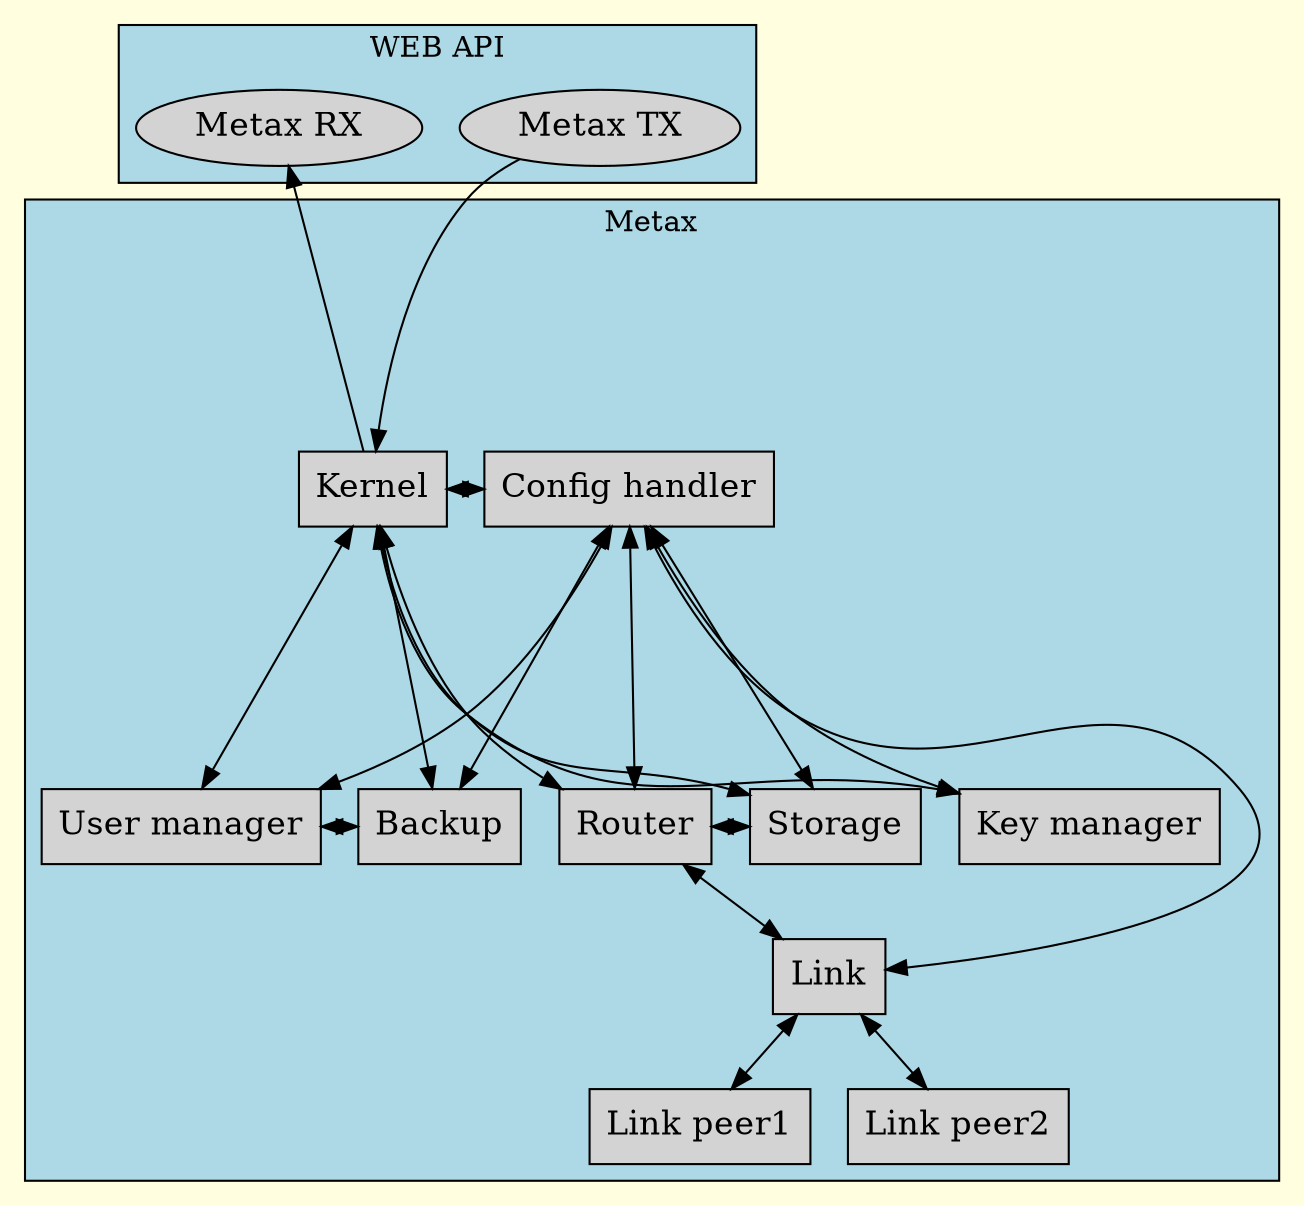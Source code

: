 digraph g {
        compound=true;
        graph [
                //rankdir = "LR"
                rankdir = "TB"
                bgcolor = "lightyellow"
                style="filled"
                ordering="out"
        ];

        node [
                fontsize = "16"
                shape = "ellipse"
                style="filled"
        ];

        edge [
        ];

        // Web API
        subgraph cluster_waa {
                label = "WEB API"
                bgcolor = "lightblue"

                rank = same {
                "metax_tx" [
                        label = "Metax TX"
                ]
                "metax_rx" [
                        label = "Metax RX"
                ]
                }
        }

        // Metax
        subgraph cluster_metax {
                label = "Metax"
                bgcolor = "lightblue"
                "dummy" [
                        shape=point style=invis
                        width = 3
                ];
                rank=same {
                "kernel" [
                        shape=box
                        label="Kernel"
                ]
                "config" [
                        shape=box
                        label="Config handler"
                ]
                }
                "storage" [
                        shape=box
                        label="Storage"
                ]
                "key_manager" [
                        shape=box
                        label="Key manager"
                ]
                "user_manager" [
                        shape=box
                        label="User manager"
                ]
                "backup" [
                        shape=box
                        label="Backup"
                ]
                "router" [
                        shape=box
                        label="Router"
                ]
                "link" [
                        shape=box
                        label="Link"
                ]
                "link_peer1" [
                        shape=box
                        label="Link peer1"
                ]
                "link_peer2" [
                        shape=box
                        label="Link peer2"
                ]

                "kernel" -> "key_manager" [
                        dir=both
                ]
                "kernel" -> "config" [
                        dir=both
                ]
                "kernel" -> "storage" [
                        dir=both
                ]
                "kernel" -> "router" [
                        dir=both
                ]
                "kernel" -> "user_manager" [
                        dir=both
                ]
                "kernel" -> "backup" [
                        dir=both
                ]
                "config" -> "key_manager" [
                        dir=both
                ]
                "config" -> "storage" [
                        dir=both
                ]
                "config" -> "router" [
                        dir=both
                ]
                "config" -> "link" [
                        dir=both
                ]
                "config" -> "user_manager" [
                        dir=both
                ]
                "config" -> "backup" [
                        dir=both
                ]
                "storage" -> "router" [
                        dir=both
                        constraint=false
                ]
                "user_manager" -> "backup" [
                        dir=both
                        constraint=false
                ]
                "router" -> "link" [
                        dir=both
                ]
                "link" -> "link_peer1" [
                        dir=both
                ]
                "link" -> "link_peer2" [
                        dir=both
                ]
        }


        "metax_tx" -> "kernel" [
        ]
        "kernel" -> "metax_rx" [
        ]
}

// vim:et:tabstop=8:shiftwidth=8:cindent:fo=croq:textwidth=80:
